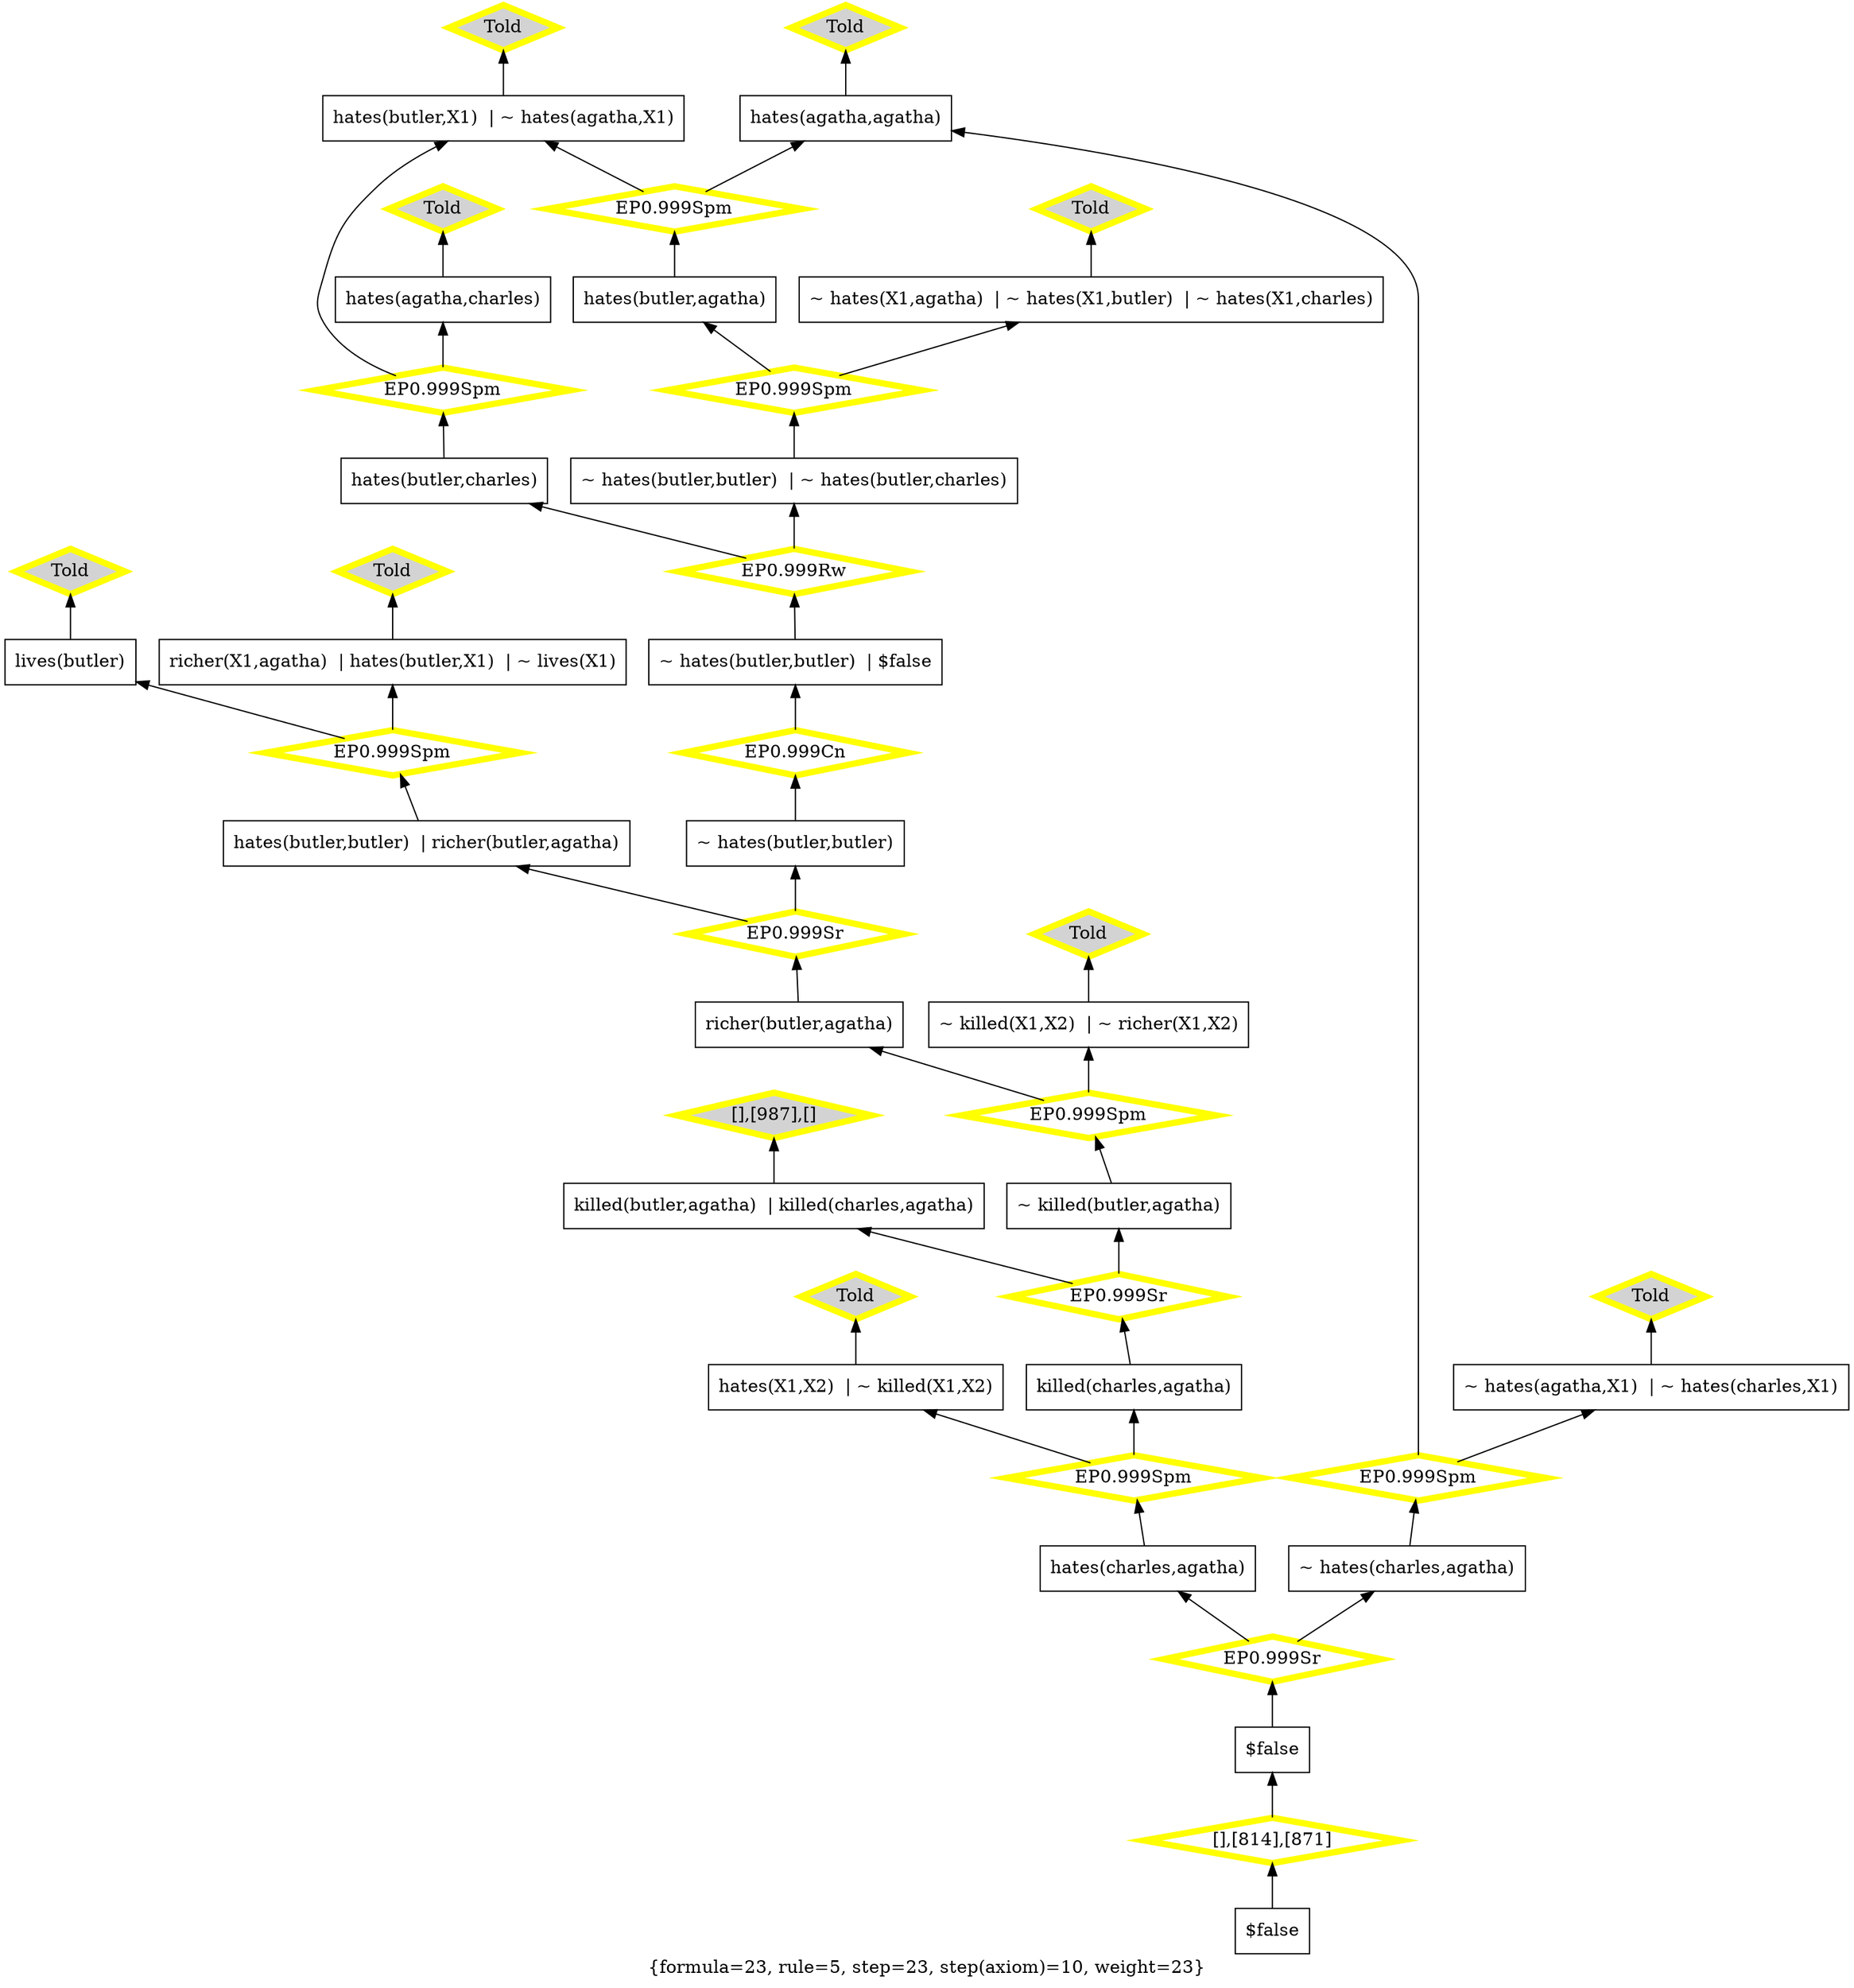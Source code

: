 digraph g 
{ rankdir=BT;
 labelloc=b label="{formula=23, rule=5, step=23, step(axiom)=10, weight=23}"  
 "x_876" [ color="black" shape="box" label="hates(butler,agatha)" fillcolor="white" style="filled"  ];
  "x_971" [ color="black" shape="box" label="hates(charles,agatha)" fillcolor="white" style="filled"  ];
  "x_942" [ color="black" shape="box" label="~ hates(X1,agatha)  | ~ hates(X1,butler)  | ~ hates(X1,charles)" fillcolor="white" style="filled"  ];
  "x_986" [ color="black" shape="box" label="richer(butler,agatha)" fillcolor="white" style="filled"  ];
  "x_987" [ color="black" shape="box" label="killed(butler,agatha)  | killed(charles,agatha)" fillcolor="white" style="filled"  ];
  "x_922" [ color="black" shape="box" label="hates(butler,X1)  | ~ hates(agatha,X1)" fillcolor="white" style="filled"  ];
  "x_846" [ color="black" shape="box" label="hates(X1,X2)  | ~ killed(X1,X2)" fillcolor="white" style="filled"  ];
  "x_881" [ color="black" shape="box" label="hates(butler,charles)" fillcolor="white" style="filled"  ];
  "x_924" [ color="black" shape="box" label="~ killed(butler,agatha)" fillcolor="white" style="filled"  ];
  "x_945" [ color="black" shape="box" label="hates(agatha,charles)" fillcolor="white" style="filled"  ];
  "x_904" [ color="black" shape="box" label="lives(butler)" fillcolor="white" style="filled"  ];
  "x_886" [ color="black" shape="box" label="~ hates(butler,butler)  | $false" fillcolor="white" style="filled"  ];
  "x_962" [ color="black" shape="box" label="hates(agatha,agatha)" fillcolor="white" style="filled"  ];
  "x_928" [ color="black" shape="box" label="richer(X1,agatha)  | hates(butler,X1)  | ~ lives(X1)" fillcolor="white" style="filled"  ];
  "x_871" [ color="black" shape="box" label="$false" fillcolor="white" style="filled"  ];
  "x_893" [ color="black" shape="box" label="hates(butler,butler)  | richer(butler,agatha)" fillcolor="white" style="filled"  ];
  "x_830" [ color="black" shape="box" label="~ hates(butler,butler)  | ~ hates(butler,charles)" fillcolor="white" style="filled"  ];
  "x_833" [ color="black" shape="box" label="killed(charles,agatha)" fillcolor="white" style="filled"  ];
  "x_820" [ color="black" shape="box" label="~ hates(butler,butler)" fillcolor="white" style="filled"  ];
  "x_814" [ color="black" shape="box" label="$false" fillcolor="white" style="filled"  ];
  "x_1010" [ color="black" shape="box" label="~ killed(X1,X2)  | ~ richer(X1,X2)" fillcolor="white" style="filled"  ];
  "x_953" [ color="black" shape="box" label="~ hates(agatha,X1)  | ~ hates(charles,X1)" fillcolor="white" style="filled"  ];
  "x_993" [ color="black" shape="box" label="~ hates(charles,agatha)" fillcolor="white" style="filled"  ];
  "490ca8fb:1242f8625f3:-7780" [ URL="http://browser.inference-web.org/iwbrowser/BrowseNodeSet?url=http%3A%2F%2Finference-web.org%2Fproofs%2Ftptp%2FSolutions%2FPUZ%2FPUZ001-1%2FEP---1.0%2Fanswer.owl%23ns_4" color="yellow" shape="diamond" label="Told" fillcolor="lightgrey" style="filled" penwidth="5"  ];
  "x_1010" -> "490ca8fb:1242f8625f3:-7780";
  "490ca8fb:1242f8625f3:-7794" [ URL="http://browser.inference-web.org/iwbrowser/BrowseNodeSet?url=http%3A%2F%2Finference-web.org%2Fproofs%2Ftptp%2FSolutions%2FPUZ%2FPUZ001-1%2FEP---1.0%2Fanswer.owl%23ns_6" color="yellow" shape="diamond" label="Told" fillcolor="lightgrey" style="filled" penwidth="5"  ];
  "x_942" -> "490ca8fb:1242f8625f3:-7794";
  "490ca8fb:1242f8625f3:-77b2" [ URL="http://browser.inference-web.org/iwbrowser/BrowseNodeSet?url=http%3A%2F%2Finference-web.org%2Fproofs%2Ftptp%2FSolutions%2FPUZ%2FPUZ001-1%2FEP---1.0%2Fanswer.owl%23ns_27" color="yellow" shape="diamond" label="EP0.999Rw" fillcolor="white" style="filled" penwidth="5"  ];
  "x_886" -> "490ca8fb:1242f8625f3:-77b2";
  "490ca8fb:1242f8625f3:-77b2" -> "x_830";
  "490ca8fb:1242f8625f3:-77b2" -> "x_881";
  "490ca8fb:1242f8625f3:-77e2" [ URL="http://browser.inference-web.org/iwbrowser/BrowseNodeSet?url=http%3A%2F%2Finference-web.org%2Fproofs%2Ftptp%2FSolutions%2FPUZ%2FPUZ001-1%2FEP---1.0%2Fanswer.owl%23ns_7" color="yellow" shape="diamond" label="Told" fillcolor="lightgrey" style="filled" penwidth="5"  ];
  "x_962" -> "490ca8fb:1242f8625f3:-77e2";
  "490ca8fb:1242f8625f3:-77d9" [ URL="http://browser.inference-web.org/iwbrowser/BrowseNodeSet?url=http%3A%2F%2Finference-web.org%2Fproofs%2Ftptp%2FSolutions%2FPUZ%2FPUZ001-1%2FEP---1.0%2Fanswer.owl%23ns_33" color="yellow" shape="diamond" label="EP0.999Sr" fillcolor="white" style="filled" penwidth="5"  ];
  "x_871" -> "490ca8fb:1242f8625f3:-77d9";
  "490ca8fb:1242f8625f3:-77d9" -> "x_971";
  "490ca8fb:1242f8625f3:-77d9" -> "x_993";
  "490ca8fb:1242f8625f3:-77c5" [ URL="http://browser.inference-web.org/iwbrowser/BrowseNodeSet?url=http%3A%2F%2Finference-web.org%2Fproofs%2Ftptp%2FSolutions%2FPUZ%2FPUZ001-1%2FEP---1.0%2Fanswer.owl%23ns_31" color="yellow" shape="diamond" label="EP0.999Sr" fillcolor="white" style="filled" penwidth="5"  ];
  "x_833" -> "490ca8fb:1242f8625f3:-77c5";
  "490ca8fb:1242f8625f3:-77c5" -> "x_924";
  "490ca8fb:1242f8625f3:-77c5" -> "x_987";
  "490ca8fb:1242f8625f3:-77ca" [ URL="http://browser.inference-web.org/iwbrowser/BrowseNodeSet?url=http%3A%2F%2Finference-web.org%2Fproofs%2Ftptp%2FSolutions%2FPUZ%2FPUZ001-1%2FEP---1.0%2Fanswer.owl%23ns_32" color="yellow" shape="diamond" label="EP0.999Spm" fillcolor="white" style="filled" penwidth="5"  ];
  "x_971" -> "490ca8fb:1242f8625f3:-77ca";
  "490ca8fb:1242f8625f3:-77ca" -> "x_833";
  "490ca8fb:1242f8625f3:-77ca" -> "x_846";
  "490ca8fb:1242f8625f3:-7776" [ URL="http://browser.inference-web.org/iwbrowser/BrowseNodeSet?url=http%3A%2F%2Finference-web.org%2Fproofs%2Ftptp%2FSolutions%2FPUZ%2FPUZ001-1%2FEP---1.0%2Fanswer.owl%23ns_9" color="yellow" shape="diamond" label="Told" fillcolor="lightgrey" style="filled" penwidth="5"  ];
  "x_846" -> "490ca8fb:1242f8625f3:-7776";
  "490ca8fb:1242f8625f3:-779e" [ URL="http://browser.inference-web.org/iwbrowser/BrowseNodeSet?url=http%3A%2F%2Finference-web.org%2Fproofs%2Ftptp%2FSolutions%2FPUZ%2FPUZ001-1%2FEP---1.0%2Fanswer.owl%23ns_22" color="yellow" shape="diamond" label="EP0.999Spm" fillcolor="white" style="filled" penwidth="5"  ];
  "x_830" -> "490ca8fb:1242f8625f3:-779e";
  "490ca8fb:1242f8625f3:-779e" -> "x_876";
  "490ca8fb:1242f8625f3:-779e" -> "x_942";
  "490ca8fb:1242f8625f3:-77a3" [ URL="http://browser.inference-web.org/iwbrowser/BrowseNodeSet?url=http%3A%2F%2Finference-web.org%2Fproofs%2Ftptp%2FSolutions%2FPUZ%2FPUZ001-1%2FEP---1.0%2Fanswer.owl%23ns_10" color="yellow" shape="diamond" label="Told" fillcolor="lightgrey" style="filled" penwidth="5"  ];
  "x_922" -> "490ca8fb:1242f8625f3:-77a3";
  "490ca8fb:1242f8625f3:-7785" [ URL="http://browser.inference-web.org/iwbrowser/BrowseNodeSet?url=http%3A%2F%2Finference-web.org%2Fproofs%2Ftptp%2FSolutions%2FPUZ%2FPUZ001-1%2FEP---1.0%2Fanswer.owl%23ns_11" color="yellow" shape="diamond" label="Told" fillcolor="lightgrey" style="filled" penwidth="5"  ];
  "x_928" -> "490ca8fb:1242f8625f3:-7785";
  "490ca8fb:1242f8625f3:-778f" [ URL="http://browser.inference-web.org/iwbrowser/BrowseNodeSet?url=http%3A%2F%2Finference-web.org%2Fproofs%2Ftptp%2FSolutions%2FPUZ%2FPUZ001-1%2FEP---1.0%2Fanswer.owl%23ns_17" color="yellow" shape="diamond" label="EP0.999Spm" fillcolor="white" style="filled" penwidth="5"  ];
  "x_893" -> "490ca8fb:1242f8625f3:-778f";
  "490ca8fb:1242f8625f3:-778f" -> "x_904";
  "490ca8fb:1242f8625f3:-778f" -> "x_928";
  "490ca8fb:1242f8625f3:-77a8" [ URL="http://browser.inference-web.org/iwbrowser/BrowseNodeSet?url=http%3A%2F%2Finference-web.org%2Fproofs%2Ftptp%2FSolutions%2FPUZ%2FPUZ001-1%2FEP---1.0%2Fanswer.owl%23ns_8" color="yellow" shape="diamond" label="Told" fillcolor="lightgrey" style="filled" penwidth="5"  ];
  "x_945" -> "490ca8fb:1242f8625f3:-77a8";
  "490ca8fb:1242f8625f3:-77dd" [ URL="http://browser.inference-web.org/iwbrowser/BrowseNodeSet?url=http%3A%2F%2Finference-web.org%2Fproofs%2Ftptp%2FSolutions%2FPUZ%2FPUZ001-1%2FEP---1.0%2Fanswer.owl%23answer" color="yellow" shape="diamond" label="[],[814],[871]" fillcolor="white" style="filled" penwidth="5"  ];
  "x_814" -> "490ca8fb:1242f8625f3:-77dd";
  "490ca8fb:1242f8625f3:-77dd" -> "x_871";
  "490ca8fb:1242f8625f3:-77ad" [ URL="http://browser.inference-web.org/iwbrowser/BrowseNodeSet?url=http%3A%2F%2Finference-web.org%2Fproofs%2Ftptp%2FSolutions%2FPUZ%2FPUZ001-1%2FEP---1.0%2Fanswer.owl%23ns_20" color="yellow" shape="diamond" label="EP0.999Spm" fillcolor="white" style="filled" penwidth="5"  ];
  "x_881" -> "490ca8fb:1242f8625f3:-77ad";
  "490ca8fb:1242f8625f3:-77ad" -> "x_922";
  "490ca8fb:1242f8625f3:-77ad" -> "x_945";
  "490ca8fb:1242f8625f3:-77b6" [ URL="http://browser.inference-web.org/iwbrowser/BrowseNodeSet?url=http%3A%2F%2Finference-web.org%2Fproofs%2Ftptp%2FSolutions%2FPUZ%2FPUZ001-1%2FEP---1.0%2Fanswer.owl%23ns_28" color="yellow" shape="diamond" label="EP0.999Cn" fillcolor="white" style="filled" penwidth="5"  ];
  "x_820" -> "490ca8fb:1242f8625f3:-77b6";
  "490ca8fb:1242f8625f3:-77b6" -> "x_886";
  "490ca8fb:1242f8625f3:-778a" [ URL="http://browser.inference-web.org/iwbrowser/BrowseNodeSet?url=http%3A%2F%2Finference-web.org%2Fproofs%2Ftptp%2FSolutions%2FPUZ%2FPUZ001-1%2FEP---1.0%2Fanswer.owl%23ns_2" color="yellow" shape="diamond" label="Told" fillcolor="lightgrey" style="filled" penwidth="5"  ];
  "x_904" -> "490ca8fb:1242f8625f3:-778a";
  "490ca8fb:1242f8625f3:-77c0" [ URL="http://browser.inference-web.org/iwbrowser/BrowseNodeSet?url=http%3A%2F%2Finference-web.org%2Fproofs%2Ftptp%2FSolutions%2FPUZ%2FPUZ001-1%2FEP---1.0%2Fanswer.owl%23ns_30" color="yellow" shape="diamond" label="EP0.999Spm" fillcolor="white" style="filled" penwidth="5"  ];
  "x_924" -> "490ca8fb:1242f8625f3:-77c0";
  "490ca8fb:1242f8625f3:-77c0" -> "x_986";
  "490ca8fb:1242f8625f3:-77c0" -> "x_1010";
  "490ca8fb:1242f8625f3:-77cf" [ URL="http://browser.inference-web.org/iwbrowser/BrowseNodeSet?url=http%3A%2F%2Finference-web.org%2Fproofs%2Ftptp%2FSolutions%2FPUZ%2FPUZ001-1%2FEP---1.0%2Fanswer.owl%23ns_5" color="yellow" shape="diamond" label="Told" fillcolor="lightgrey" style="filled" penwidth="5"  ];
  "x_953" -> "490ca8fb:1242f8625f3:-77cf";
  "490ca8fb:1242f8625f3:-7799" [ URL="http://browser.inference-web.org/iwbrowser/BrowseNodeSet?url=http%3A%2F%2Finference-web.org%2Fproofs%2Ftptp%2FSolutions%2FPUZ%2FPUZ001-1%2FEP---1.0%2Fanswer.owl%23ns_19" color="yellow" shape="diamond" label="EP0.999Spm" fillcolor="white" style="filled" penwidth="5"  ];
  "x_876" -> "490ca8fb:1242f8625f3:-7799";
  "490ca8fb:1242f8625f3:-7799" -> "x_922";
  "490ca8fb:1242f8625f3:-7799" -> "x_962";
  "490ca8fb:1242f8625f3:-777b" [ URL="http://browser.inference-web.org/iwbrowser/BrowseNodeSet?url=http%3A%2F%2Finference-web.org%2Fproofs%2Ftptp%2FSolutions%2FPUZ%2FPUZ001-1%2FEP---1.0%2Fanswer.owl%23ns_12" color="yellow" shape="diamond" label="[],[987],[]" fillcolor="lightgrey" style="filled" penwidth="5"  ];
  "x_987" -> "490ca8fb:1242f8625f3:-777b";
  "490ca8fb:1242f8625f3:-77bb" [ URL="http://browser.inference-web.org/iwbrowser/BrowseNodeSet?url=http%3A%2F%2Finference-web.org%2Fproofs%2Ftptp%2FSolutions%2FPUZ%2FPUZ001-1%2FEP---1.0%2Fanswer.owl%23ns_29" color="yellow" shape="diamond" label="EP0.999Sr" fillcolor="white" style="filled" penwidth="5"  ];
  "x_986" -> "490ca8fb:1242f8625f3:-77bb";
  "490ca8fb:1242f8625f3:-77bb" -> "x_820";
  "490ca8fb:1242f8625f3:-77bb" -> "x_893";
  "490ca8fb:1242f8625f3:-77d4" [ URL="http://browser.inference-web.org/iwbrowser/BrowseNodeSet?url=http%3A%2F%2Finference-web.org%2Fproofs%2Ftptp%2FSolutions%2FPUZ%2FPUZ001-1%2FEP---1.0%2Fanswer.owl%23ns_13" color="yellow" shape="diamond" label="EP0.999Spm" fillcolor="white" style="filled" penwidth="5"  ];
  "x_993" -> "490ca8fb:1242f8625f3:-77d4";
  "490ca8fb:1242f8625f3:-77d4" -> "x_953";
  "490ca8fb:1242f8625f3:-77d4" -> "x_962";
  }
